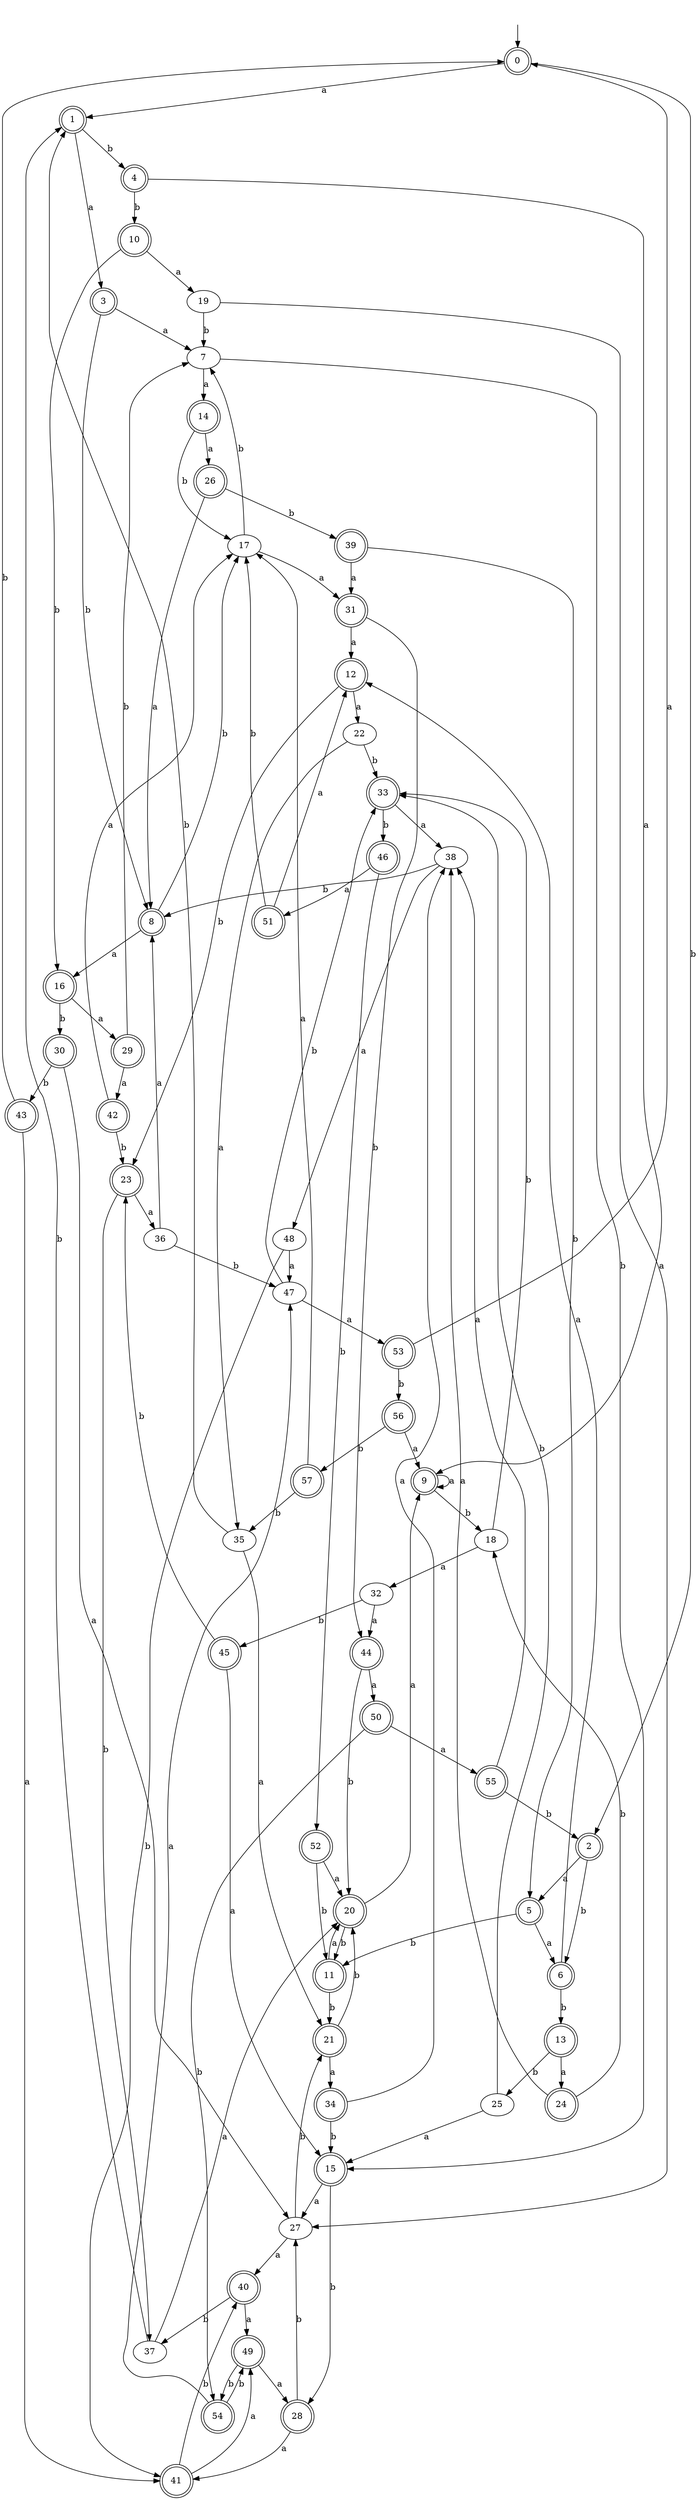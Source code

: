 digraph RandomDFA {
  __start0 [label="", shape=none];
  __start0 -> 0 [label=""];
  0 [shape=circle] [shape=doublecircle]
  0 -> 1 [label="a"]
  0 -> 2 [label="b"]
  1 [shape=doublecircle]
  1 -> 3 [label="a"]
  1 -> 4 [label="b"]
  2 [shape=doublecircle]
  2 -> 5 [label="a"]
  2 -> 6 [label="b"]
  3 [shape=doublecircle]
  3 -> 7 [label="a"]
  3 -> 8 [label="b"]
  4 [shape=doublecircle]
  4 -> 9 [label="a"]
  4 -> 10 [label="b"]
  5 [shape=doublecircle]
  5 -> 6 [label="a"]
  5 -> 11 [label="b"]
  6 [shape=doublecircle]
  6 -> 12 [label="a"]
  6 -> 13 [label="b"]
  7
  7 -> 14 [label="a"]
  7 -> 15 [label="b"]
  8 [shape=doublecircle]
  8 -> 16 [label="a"]
  8 -> 17 [label="b"]
  9 [shape=doublecircle]
  9 -> 9 [label="a"]
  9 -> 18 [label="b"]
  10 [shape=doublecircle]
  10 -> 19 [label="a"]
  10 -> 16 [label="b"]
  11 [shape=doublecircle]
  11 -> 20 [label="a"]
  11 -> 21 [label="b"]
  12 [shape=doublecircle]
  12 -> 22 [label="a"]
  12 -> 23 [label="b"]
  13 [shape=doublecircle]
  13 -> 24 [label="a"]
  13 -> 25 [label="b"]
  14 [shape=doublecircle]
  14 -> 26 [label="a"]
  14 -> 17 [label="b"]
  15 [shape=doublecircle]
  15 -> 27 [label="a"]
  15 -> 28 [label="b"]
  16 [shape=doublecircle]
  16 -> 29 [label="a"]
  16 -> 30 [label="b"]
  17
  17 -> 31 [label="a"]
  17 -> 7 [label="b"]
  18
  18 -> 32 [label="a"]
  18 -> 33 [label="b"]
  19
  19 -> 27 [label="a"]
  19 -> 7 [label="b"]
  20 [shape=doublecircle]
  20 -> 9 [label="a"]
  20 -> 11 [label="b"]
  21 [shape=doublecircle]
  21 -> 34 [label="a"]
  21 -> 20 [label="b"]
  22
  22 -> 35 [label="a"]
  22 -> 33 [label="b"]
  23 [shape=doublecircle]
  23 -> 36 [label="a"]
  23 -> 37 [label="b"]
  24 [shape=doublecircle]
  24 -> 38 [label="a"]
  24 -> 18 [label="b"]
  25
  25 -> 15 [label="a"]
  25 -> 33 [label="b"]
  26 [shape=doublecircle]
  26 -> 8 [label="a"]
  26 -> 39 [label="b"]
  27
  27 -> 40 [label="a"]
  27 -> 21 [label="b"]
  28 [shape=doublecircle]
  28 -> 41 [label="a"]
  28 -> 27 [label="b"]
  29 [shape=doublecircle]
  29 -> 42 [label="a"]
  29 -> 7 [label="b"]
  30 [shape=doublecircle]
  30 -> 27 [label="a"]
  30 -> 43 [label="b"]
  31 [shape=doublecircle]
  31 -> 12 [label="a"]
  31 -> 44 [label="b"]
  32
  32 -> 44 [label="a"]
  32 -> 45 [label="b"]
  33 [shape=doublecircle]
  33 -> 38 [label="a"]
  33 -> 46 [label="b"]
  34 [shape=doublecircle]
  34 -> 38 [label="a"]
  34 -> 15 [label="b"]
  35
  35 -> 21 [label="a"]
  35 -> 1 [label="b"]
  36
  36 -> 8 [label="a"]
  36 -> 47 [label="b"]
  37
  37 -> 20 [label="a"]
  37 -> 1 [label="b"]
  38
  38 -> 48 [label="a"]
  38 -> 8 [label="b"]
  39 [shape=doublecircle]
  39 -> 31 [label="a"]
  39 -> 5 [label="b"]
  40 [shape=doublecircle]
  40 -> 49 [label="a"]
  40 -> 37 [label="b"]
  41 [shape=doublecircle]
  41 -> 49 [label="a"]
  41 -> 40 [label="b"]
  42 [shape=doublecircle]
  42 -> 17 [label="a"]
  42 -> 23 [label="b"]
  43 [shape=doublecircle]
  43 -> 41 [label="a"]
  43 -> 0 [label="b"]
  44 [shape=doublecircle]
  44 -> 50 [label="a"]
  44 -> 20 [label="b"]
  45 [shape=doublecircle]
  45 -> 15 [label="a"]
  45 -> 23 [label="b"]
  46 [shape=doublecircle]
  46 -> 51 [label="a"]
  46 -> 52 [label="b"]
  47
  47 -> 53 [label="a"]
  47 -> 33 [label="b"]
  48
  48 -> 47 [label="a"]
  48 -> 41 [label="b"]
  49 [shape=doublecircle]
  49 -> 28 [label="a"]
  49 -> 54 [label="b"]
  50 [shape=doublecircle]
  50 -> 55 [label="a"]
  50 -> 54 [label="b"]
  51 [shape=doublecircle]
  51 -> 12 [label="a"]
  51 -> 17 [label="b"]
  52 [shape=doublecircle]
  52 -> 20 [label="a"]
  52 -> 11 [label="b"]
  53 [shape=doublecircle]
  53 -> 0 [label="a"]
  53 -> 56 [label="b"]
  54 [shape=doublecircle]
  54 -> 47 [label="a"]
  54 -> 49 [label="b"]
  55 [shape=doublecircle]
  55 -> 38 [label="a"]
  55 -> 2 [label="b"]
  56 [shape=doublecircle]
  56 -> 9 [label="a"]
  56 -> 57 [label="b"]
  57 [shape=doublecircle]
  57 -> 17 [label="a"]
  57 -> 35 [label="b"]
}
